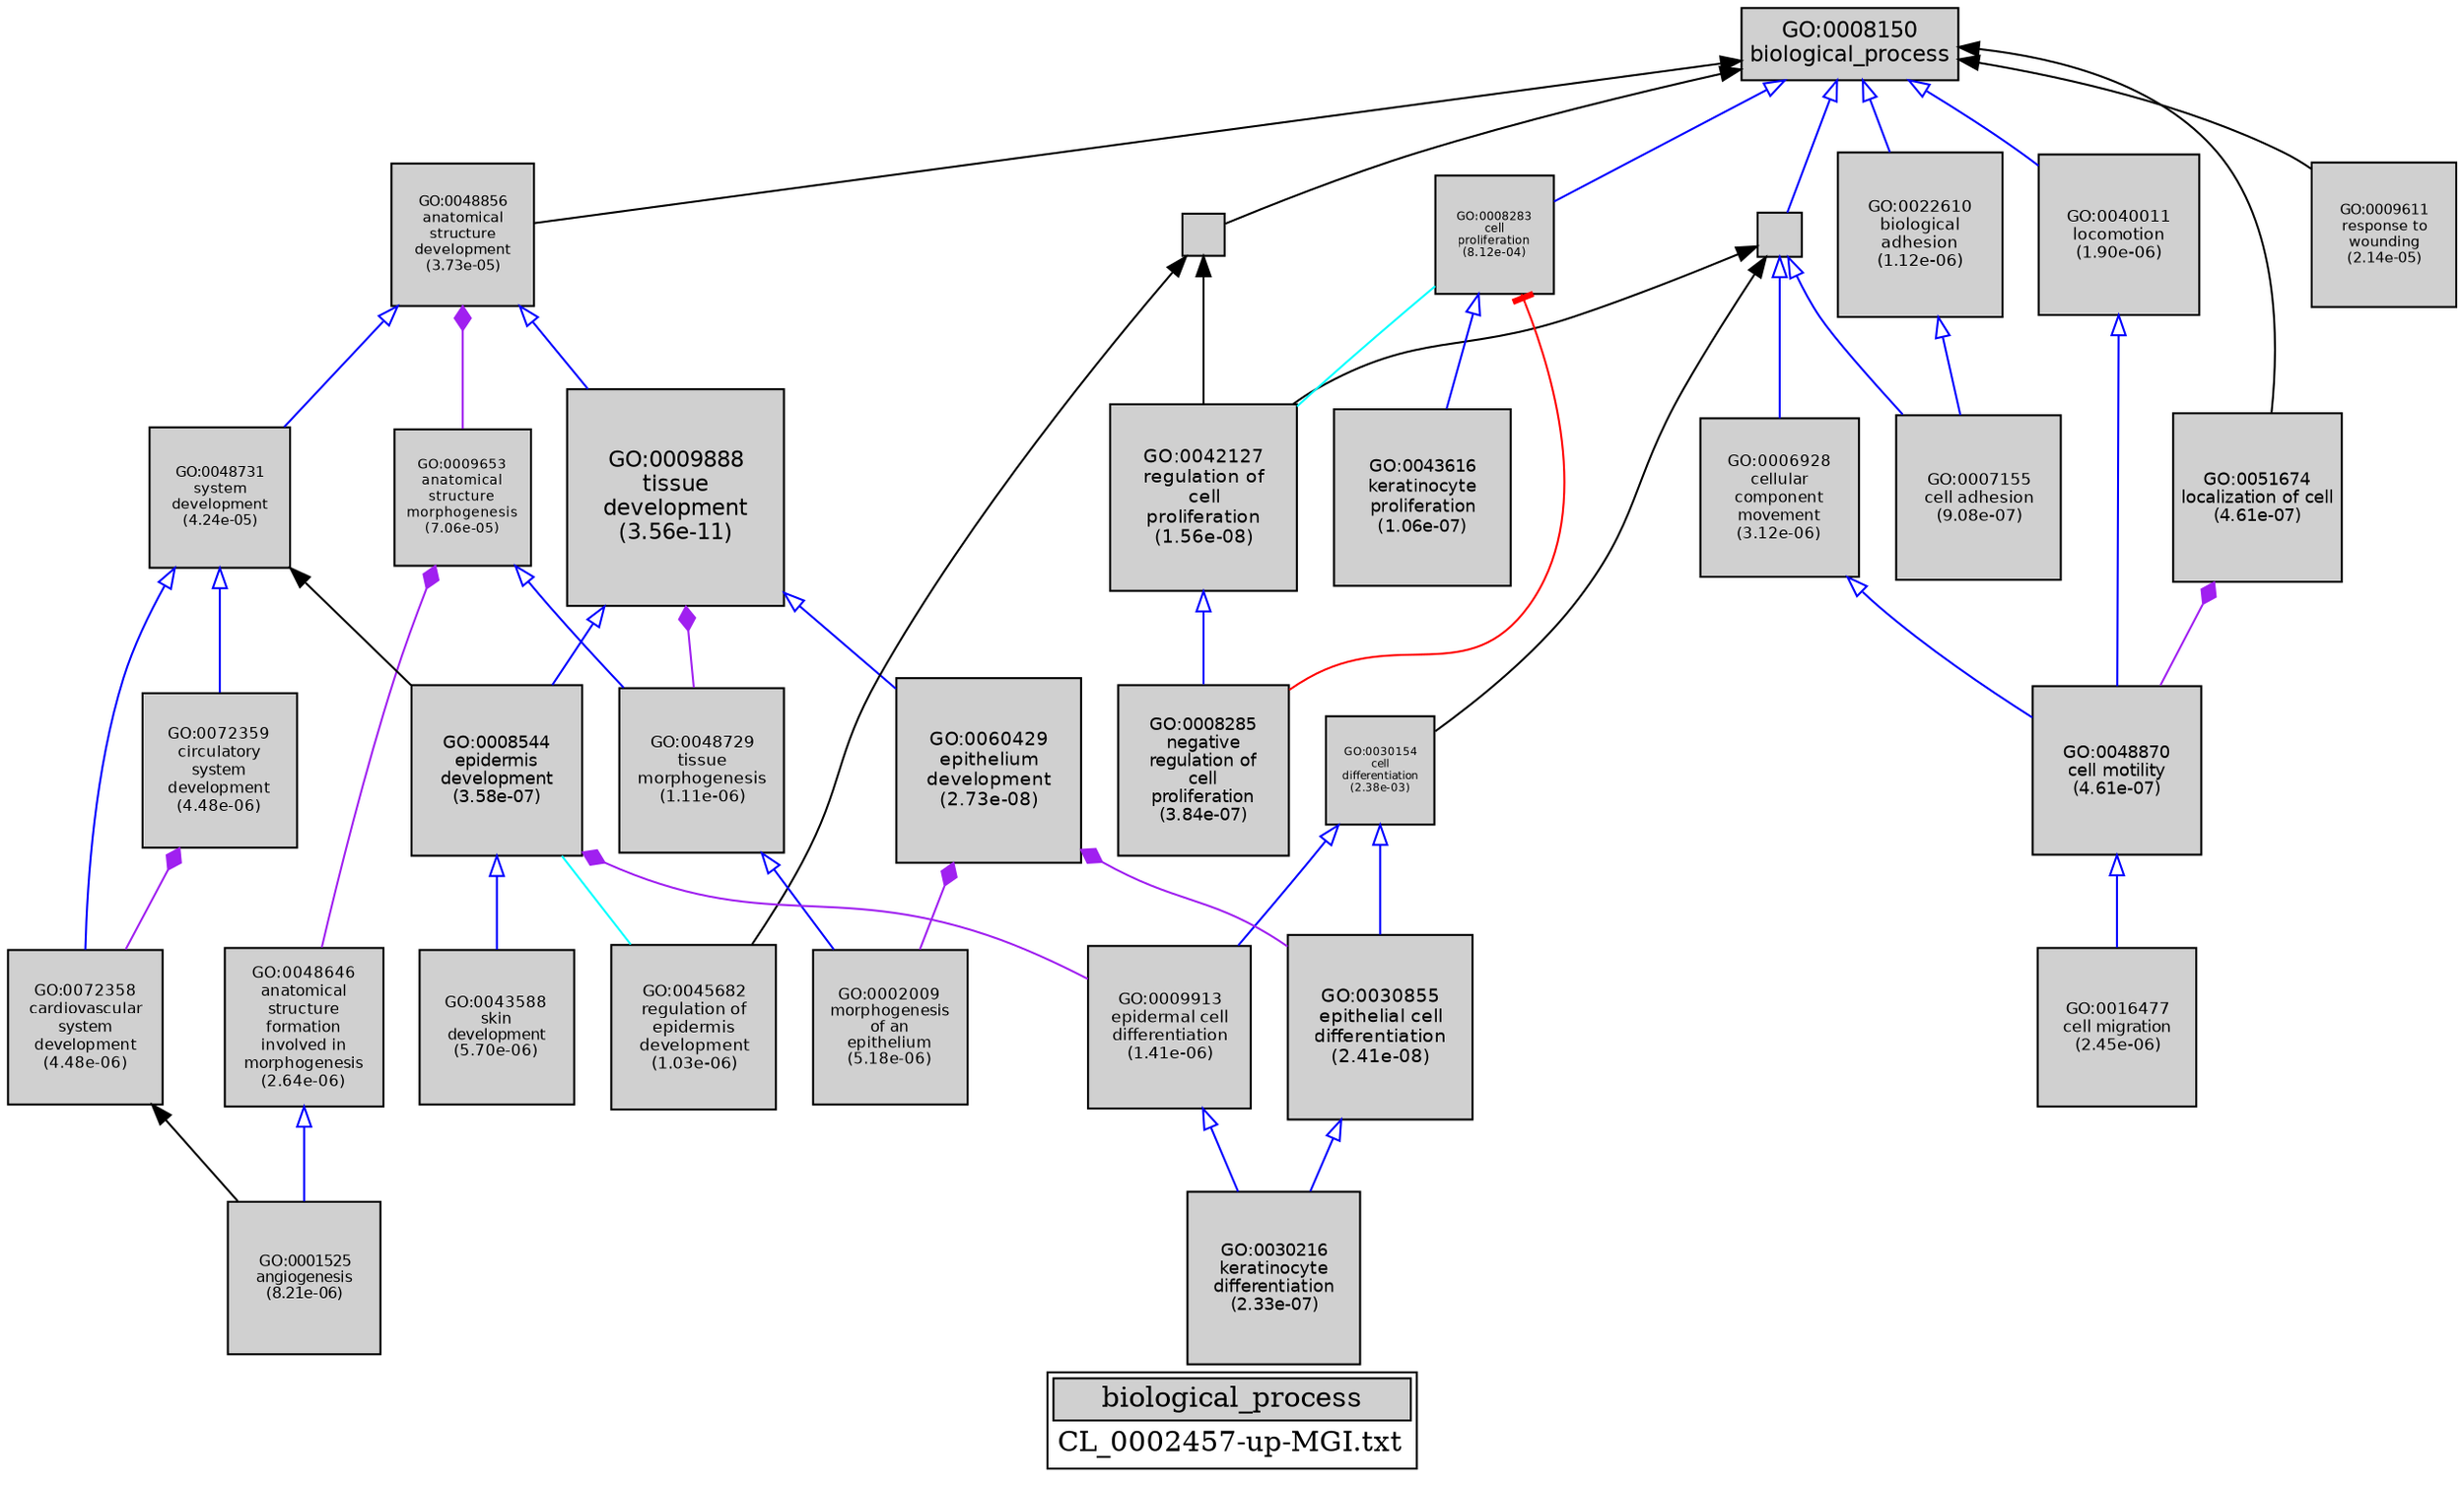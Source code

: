 digraph "biological_process" {
graph [ bgcolor = "#FFFFFF", label = <<TABLE COLOR="black" BGCOLOR="white"><TR><TD COLSPAN="2" BGCOLOR="#D0D0D0"><FONT COLOR="black">biological_process</FONT></TD></TR><TR><TD BORDER="0">CL_0002457-up-MGI.txt</TD></TR></TABLE>> ];
node [ fontname = "Helvetica" ];

subgraph "nodes" {

node [ style = "filled", fixedsize = "true", width = 1, shape = "box", fontsize = 9, fillcolor = "#D0D0D0", fontcolor = "black", color = "black" ];

"GO:0009888" [ URL = "#GO:0009888", label = <<TABLE BORDER="0"><TR><TD>GO:0009888<BR/>tissue<BR/>development<BR/>(3.56e-11)</TD></TR></TABLE>>, width = 1.5, shape = "box", fontsize = 10.8, height = 1.5 ];
"GO:0048646" [ URL = "#GO:0048646", label = <<TABLE BORDER="0"><TR><TD>GO:0048646<BR/>anatomical<BR/>structure<BR/>formation<BR/>involved in<BR/>morphogenesis<BR/>(2.64e-06)</TD></TR></TABLE>>, width = 1.09820546879, shape = "box", fontsize = 7.90707937529, height = 1.09820546879 ];
"GO:0009987" [ URL = "#GO:0009987", label = "", width = 0.306373787221, shape = "box", height = 0.306373787221 ];
"GO:0043588" [ URL = "#GO:0043588", label = <<TABLE BORDER="0"><TR><TD>GO:0043588<BR/>skin<BR/>development<BR/>(5.70e-06)</TD></TR></TABLE>>, width = 1.06503227941, shape = "box", fontsize = 7.66823241173, height = 1.06503227941 ];
"GO:0001525" [ URL = "#GO:0001525", label = <<TABLE BORDER="0"><TR><TD>GO:0001525<BR/>angiogenesis<BR/>(8.21e-06)</TD></TR></TABLE>>, width = 1.04897498748, shape = "box", fontsize = 7.55261990988, height = 1.04897498748 ];
"GO:0048856" [ URL = "#GO:0048856", label = <<TABLE BORDER="0"><TR><TD>GO:0048856<BR/>anatomical<BR/>structure<BR/>development<BR/>(3.73e-05)</TD></TR></TABLE>>, width = 0.979472372749, shape = "box", fontsize = 7.05220108379, height = 0.979472372749 ];
"GO:0040011" [ URL = "#GO:0040011", label = <<TABLE BORDER="0"><TR><TD>GO:0040011<BR/>locomotion<BR/>(1.90e-06)</TD></TR></TABLE>>, width = 1.11195571167, shape = "box", fontsize = 8.00608112399, height = 1.11195571167 ];
"GO:0050789" [ URL = "#GO:0050789", label = "", width = 0.29561987276, shape = "box", height = 0.29561987276 ];
"GO:0009653" [ URL = "#GO:0009653", label = <<TABLE BORDER="0"><TR><TD>GO:0009653<BR/>anatomical<BR/>structure<BR/>morphogenesis<BR/>(7.06e-05)</TD></TR></TABLE>>, width = 0.948710805089, shape = "box", fontsize = 6.83071779664, height = 0.948710805089 ];
"GO:0030855" [ URL = "#GO:0030855", label = <<TABLE BORDER="0"><TR><TD>GO:0030855<BR/>epithelial cell<BR/>differentiation<BR/>(2.41e-08)</TD></TR></TABLE>>, width = 1.28191723829, shape = "box", fontsize = 9.22980411569, height = 1.28191723829 ];
"GO:0048729" [ URL = "#GO:0048729", label = <<TABLE BORDER="0"><TR><TD>GO:0048729<BR/>tissue<BR/>morphogenesis<BR/>(1.11e-06)</TD></TR></TABLE>>, width = 1.13439619171, shape = "box", fontsize = 8.16765258028, height = 1.13439619171 ];
"GO:0009913" [ URL = "#GO:0009913", label = <<TABLE BORDER="0"><TR><TD>GO:0009913<BR/>epidermal cell<BR/>differentiation<BR/>(1.41e-06)</TD></TR></TABLE>>, width = 1.12451117366, shape = "box", fontsize = 8.09648045035, height = 1.12451117366 ];
"GO:0072358" [ URL = "#GO:0072358", label = <<TABLE BORDER="0"><TR><TD>GO:0072358<BR/>cardiovascular<BR/>system<BR/>development<BR/>(4.48e-06)</TD></TR></TABLE>>, width = 1.0755033267, shape = "box", fontsize = 7.74362395224, height = 1.0755033267 ];
"GO:0006928" [ URL = "#GO:0006928", label = <<TABLE BORDER="0"><TR><TD>GO:0006928<BR/>cellular<BR/>component<BR/>movement<BR/>(3.12e-06)</TD></TR></TABLE>>, width = 1.09102546719, shape = "box", fontsize = 7.85538336376, height = 1.09102546719 ];
"GO:0008150" [ URL = "#GO:0008150", label = <<TABLE BORDER="0"><TR><TD>GO:0008150<BR/>biological_process</TD></TR></TABLE>>, width = 1.5, shape = "box", fontsize = 10.8 ];
"GO:0016477" [ URL = "#GO:0016477", label = <<TABLE BORDER="0"><TR><TD>GO:0016477<BR/>cell migration<BR/>(2.45e-06)</TD></TR></TABLE>>, width = 1.10139612964, shape = "box", fontsize = 7.93005213338, height = 1.10139612964 ];
"GO:0008544" [ URL = "#GO:0008544", label = <<TABLE BORDER="0"><TR><TD>GO:0008544<BR/>epidermis<BR/>development<BR/>(3.58e-07)</TD></TR></TABLE>>, width = 1.17978269414, shape = "box", fontsize = 8.49443539781, height = 1.17978269414 ];
"GO:0043616" [ URL = "#GO:0043616", label = <<TABLE BORDER="0"><TR><TD>GO:0043616<BR/>keratinocyte<BR/>proliferation<BR/>(1.06e-07)</TD></TR></TABLE>>, width = 1.22687332645, shape = "box", fontsize = 8.83348795042, height = 1.22687332645 ];
"GO:0051674" [ URL = "#GO:0051674", label = <<TABLE BORDER="0"><TR><TD>GO:0051674<BR/>localization of cell<BR/>(4.61e-07)</TD></TR></TABLE>>, width = 1.16979264455, shape = "box", fontsize = 8.42250704079, height = 1.16979264455 ];
"GO:0048870" [ URL = "#GO:0048870", label = <<TABLE BORDER="0"><TR><TD>GO:0048870<BR/>cell motility<BR/>(4.61e-07)</TD></TR></TABLE>>, width = 1.16979264455, shape = "box", fontsize = 8.42250704079, height = 1.16979264455 ];
"GO:0045682" [ URL = "#GO:0045682", label = <<TABLE BORDER="0"><TR><TD>GO:0045682<BR/>regulation of<BR/>epidermis<BR/>development<BR/>(1.03e-06)</TD></TR></TABLE>>, width = 1.137308629, shape = "box", fontsize = 8.18862212881, height = 1.137308629 ];
"GO:0008285" [ URL = "#GO:0008285", label = <<TABLE BORDER="0"><TR><TD>GO:0008285<BR/>negative<BR/>regulation of<BR/>cell<BR/>proliferation<BR/>(3.84e-07)</TD></TR></TABLE>>, width = 1.17708582702, shape = "box", fontsize = 8.47501795456, height = 1.17708582702 ];
"GO:0007155" [ URL = "#GO:0007155", label = <<TABLE BORDER="0"><TR><TD>GO:0007155<BR/>cell adhesion<BR/>(9.08e-07)</TD></TR></TABLE>>, width = 1.14252465329, shape = "box", fontsize = 8.22617750372, height = 1.14252465329 ];
"GO:0048731" [ URL = "#GO:0048731", label = <<TABLE BORDER="0"><TR><TD>GO:0048731<BR/>system<BR/>development<BR/>(4.24e-05)</TD></TR></TABLE>>, width = 0.973374942994, shape = "box", fontsize = 7.00829958956, height = 0.973374942994 ];
"GO:0072359" [ URL = "#GO:0072359", label = <<TABLE BORDER="0"><TR><TD>GO:0072359<BR/>circulatory<BR/>system<BR/>development<BR/>(4.48e-06)</TD></TR></TABLE>>, width = 1.0755033267, shape = "box", fontsize = 7.74362395224, height = 1.0755033267 ];
"GO:0009611" [ URL = "#GO:0009611", label = <<TABLE BORDER="0"><TR><TD>GO:0009611<BR/>response to<BR/>wounding<BR/>(2.14e-05)</TD></TR></TABLE>>, width = 1.0054528506, shape = "box", fontsize = 7.23926052433, height = 1.0054528506 ];
"GO:0002009" [ URL = "#GO:0002009", label = <<TABLE BORDER="0"><TR><TD>GO:0002009<BR/>morphogenesis<BR/>of an<BR/>epithelium<BR/>(5.18e-06)</TD></TR></TABLE>>, width = 1.06922427316, shape = "box", fontsize = 7.69841476674, height = 1.06922427316 ];
"GO:0030154" [ URL = "#GO:0030154", label = <<TABLE BORDER="0"><TR><TD>GO:0030154<BR/>cell<BR/>differentiation<BR/>(2.38e-03)</TD></TR></TABLE>>, width = 0.756527489451, shape = "box", fontsize = 5.44699792405, height = 0.756527489451 ];
"GO:0060429" [ URL = "#GO:0060429", label = <<TABLE BORDER="0"><TR><TD>GO:0060429<BR/>epithelium<BR/>development<BR/>(2.73e-08)</TD></TR></TABLE>>, width = 1.27739824575, shape = "box", fontsize = 9.19726736937, height = 1.27739824575 ];
"GO:0042127" [ URL = "#GO:0042127", label = <<TABLE BORDER="0"><TR><TD>GO:0042127<BR/>regulation of<BR/>cell<BR/>proliferation<BR/>(1.56e-08)</TD></TR></TABLE>>, width = 1.29750046944, shape = "box", fontsize = 9.34200337997, height = 1.29750046944 ];
"GO:0008283" [ URL = "#GO:0008283", label = <<TABLE BORDER="0"><TR><TD>GO:0008283<BR/>cell<BR/>proliferation<BR/>(8.12e-04)</TD></TR></TABLE>>, width = 0.820128675372, shape = "box", fontsize = 5.90492646268, height = 0.820128675372 ];
"GO:0022610" [ URL = "#GO:0022610", label = <<TABLE BORDER="0"><TR><TD>GO:0022610<BR/>biological<BR/>adhesion<BR/>(1.12e-06)</TD></TR></TABLE>>, width = 1.13410119285, shape = "box", fontsize = 8.16552858849, height = 1.13410119285 ];
"GO:0030216" [ URL = "#GO:0030216", label = <<TABLE BORDER="0"><TR><TD>GO:0030216<BR/>keratinocyte<BR/>differentiation<BR/>(2.33e-07)</TD></TR></TABLE>>, width = 1.19660812404, shape = "box", fontsize = 8.61557849308, height = 1.19660812404 ];
}
subgraph "edges" {


edge [ dir = "back", weight = 1 ];
subgraph "regulates" {


edge [ color = "cyan", arrowtail = "none" ];
subgraph "positive" {


edge [ color = "green", arrowtail = "vee" ];
}
subgraph "negative" {


edge [ color = "red", arrowtail = "tee" ];
"GO:0008283" -> "GO:0008285";
}
"GO:0008544" -> "GO:0045682";
"GO:0008283" -> "GO:0042127";
}
subgraph "part_of" {


edge [ color = "purple", arrowtail = "diamond", weight = 2.5 ];
"GO:0072359" -> "GO:0072358";
"GO:0048856" -> "GO:0009653";
"GO:0009888" -> "GO:0048729";
"GO:0009653" -> "GO:0048646";
"GO:0008544" -> "GO:0009913";
"GO:0060429" -> "GO:0030855";
"GO:0060429" -> "GO:0002009";
"GO:0051674" -> "GO:0048870";
}
subgraph "is_a" {


edge [ color = "blue", arrowtail = "empty", weight = 5.0 ];
"GO:0008544" -> "GO:0043588";
"GO:0040011" -> "GO:0048870";
"GO:0008150" -> "GO:0008283";
"GO:0048731" -> "GO:0072359";
"GO:0009888" -> "GO:0008544";
"GO:0009888" -> "GO:0060429";
"GO:0008150" -> "GO:0040011";
"GO:0048646" -> "GO:0001525";
"GO:0048731" -> "GO:0072358";
"GO:0030154" -> "GO:0030855";
"GO:0009987" -> "GO:0006928";
"GO:0022610" -> "GO:0007155";
"GO:0048729" -> "GO:0002009";
"GO:0048856" -> "GO:0009888";
"GO:0030154" -> "GO:0009913";
"GO:0006928" -> "GO:0048870";
"GO:0009987" -> "GO:0007155";
"GO:0009653" -> "GO:0048729";
"GO:0008283" -> "GO:0043616";
"GO:0009913" -> "GO:0030216";
"GO:0048870" -> "GO:0016477";
"GO:0008150" -> "GO:0009987";
"GO:0042127" -> "GO:0008285";
"GO:0030855" -> "GO:0030216";
"GO:0008150" -> "GO:0022610";
"GO:0048856" -> "GO:0048731";
}
"GO:0072358" -> "GO:0001525";
"GO:0008150" -> "GO:0050789";
"GO:0050789" -> "GO:0045682";
"GO:0009987" -> "GO:0042127";
"GO:0008150" -> "GO:0009611";
"GO:0008150" -> "GO:0051674";
"GO:0009987" -> "GO:0030154";
"GO:0048731" -> "GO:0008544";
"GO:0050789" -> "GO:0042127";
"GO:0008150" -> "GO:0048856";
}
}
